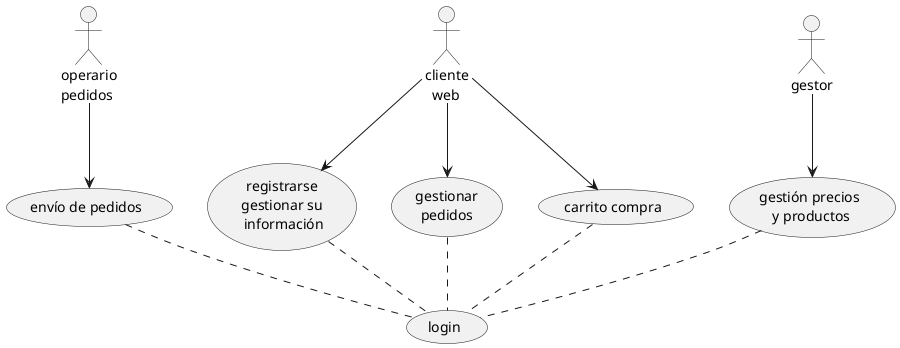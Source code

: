 @startuml Diagrama de casos de uso

usecase (gestión precios\n y productos) as Proc01
actor :gestor: as Gestor
Gestor --> Proc01

usecase (envío de pedidos) as Proc02
actor : operario \n pedidos : as Operario
Operario --> Proc02

usecase ( registrarse \n gestionar su \n información) as Proc03
usecase (gestionar\n pedidos ) as Proc04
usecase (carrito compra) as Proc05
actor : cliente \n   web : as Cliente
Cliente --> Proc03
Cliente --> Proc04
Cliente --> Proc05

usecase ( login ) as Proc06

Proc01 .. Proc06
Proc02 .. Proc06
Proc03 .. Proc06
Proc04 .. Proc06
Proc05 .. Proc06

@enduml